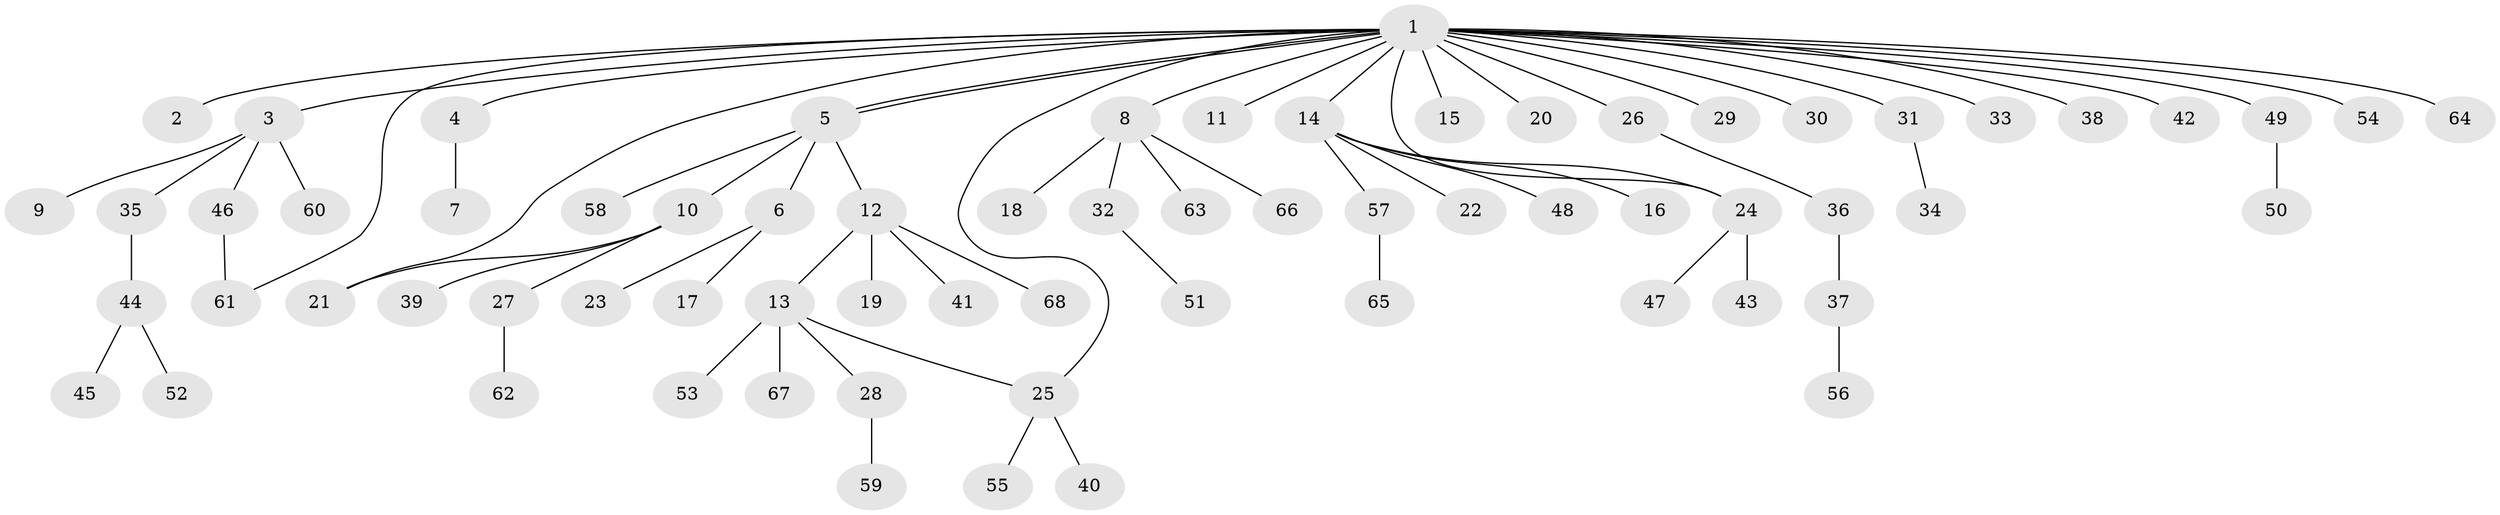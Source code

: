 // Generated by graph-tools (version 1.1) at 2025/49/03/09/25 03:49:52]
// undirected, 68 vertices, 72 edges
graph export_dot {
graph [start="1"]
  node [color=gray90,style=filled];
  1;
  2;
  3;
  4;
  5;
  6;
  7;
  8;
  9;
  10;
  11;
  12;
  13;
  14;
  15;
  16;
  17;
  18;
  19;
  20;
  21;
  22;
  23;
  24;
  25;
  26;
  27;
  28;
  29;
  30;
  31;
  32;
  33;
  34;
  35;
  36;
  37;
  38;
  39;
  40;
  41;
  42;
  43;
  44;
  45;
  46;
  47;
  48;
  49;
  50;
  51;
  52;
  53;
  54;
  55;
  56;
  57;
  58;
  59;
  60;
  61;
  62;
  63;
  64;
  65;
  66;
  67;
  68;
  1 -- 2;
  1 -- 3;
  1 -- 4;
  1 -- 5;
  1 -- 5;
  1 -- 8;
  1 -- 11;
  1 -- 14;
  1 -- 15;
  1 -- 20;
  1 -- 21;
  1 -- 24;
  1 -- 25;
  1 -- 26;
  1 -- 29;
  1 -- 30;
  1 -- 31;
  1 -- 33;
  1 -- 38;
  1 -- 42;
  1 -- 49;
  1 -- 54;
  1 -- 61;
  1 -- 64;
  3 -- 9;
  3 -- 35;
  3 -- 46;
  3 -- 60;
  4 -- 7;
  5 -- 6;
  5 -- 10;
  5 -- 12;
  5 -- 58;
  6 -- 17;
  6 -- 23;
  8 -- 18;
  8 -- 32;
  8 -- 63;
  8 -- 66;
  10 -- 21;
  10 -- 27;
  10 -- 39;
  12 -- 13;
  12 -- 19;
  12 -- 41;
  12 -- 68;
  13 -- 25;
  13 -- 28;
  13 -- 53;
  13 -- 67;
  14 -- 16;
  14 -- 22;
  14 -- 24;
  14 -- 48;
  14 -- 57;
  24 -- 43;
  24 -- 47;
  25 -- 40;
  25 -- 55;
  26 -- 36;
  27 -- 62;
  28 -- 59;
  31 -- 34;
  32 -- 51;
  35 -- 44;
  36 -- 37;
  37 -- 56;
  44 -- 45;
  44 -- 52;
  46 -- 61;
  49 -- 50;
  57 -- 65;
}

